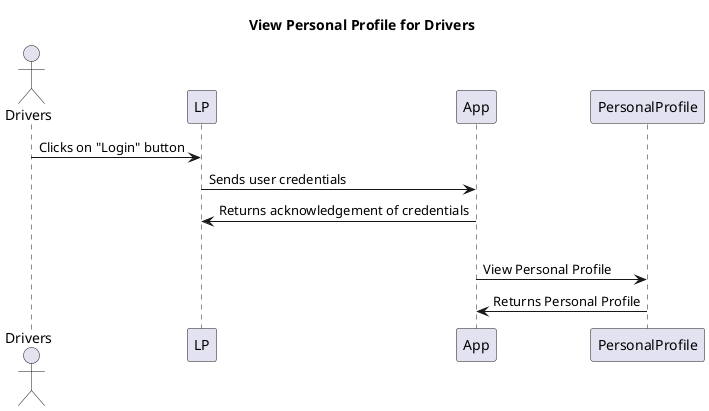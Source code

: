 @startuml Profile

actor Drivers
title View Personal Profile for Drivers
Drivers -> LP: Clicks on "Login" button
LP -> App: Sends user credentials
participant "PersonalProfile" as PP
App -> LP: Returns acknowledgement of credentials
alt User is an Drivers
    App -> PP: View Personal Profile
    PP -> App: Returns Personal Profile  
@enduml


